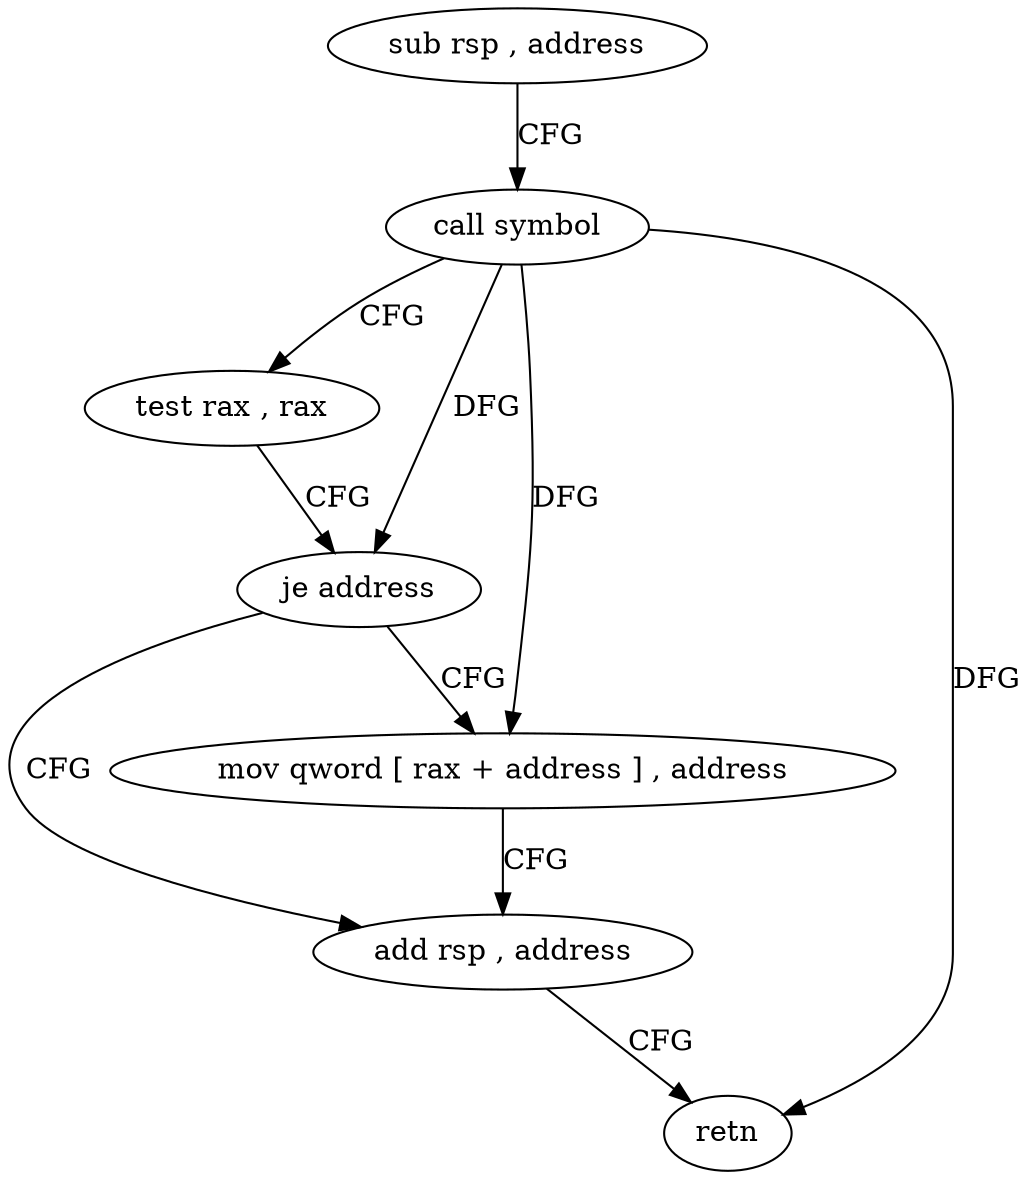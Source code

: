 digraph "func" {
"4222949" [label = "sub rsp , address" ]
"4222953" [label = "call symbol" ]
"4222958" [label = "test rax , rax" ]
"4222961" [label = "je address" ]
"4222971" [label = "add rsp , address" ]
"4222963" [label = "mov qword [ rax + address ] , address" ]
"4222975" [label = "retn" ]
"4222949" -> "4222953" [ label = "CFG" ]
"4222953" -> "4222958" [ label = "CFG" ]
"4222953" -> "4222961" [ label = "DFG" ]
"4222953" -> "4222975" [ label = "DFG" ]
"4222953" -> "4222963" [ label = "DFG" ]
"4222958" -> "4222961" [ label = "CFG" ]
"4222961" -> "4222971" [ label = "CFG" ]
"4222961" -> "4222963" [ label = "CFG" ]
"4222971" -> "4222975" [ label = "CFG" ]
"4222963" -> "4222971" [ label = "CFG" ]
}
